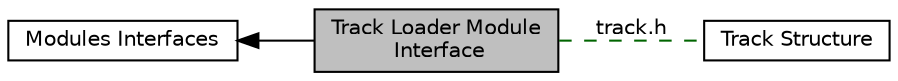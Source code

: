 digraph "Track Loader Module Interface"
{
  edge [fontname="Helvetica",fontsize="10",labelfontname="Helvetica",labelfontsize="10"];
  node [fontname="Helvetica",fontsize="10",shape=record];
  rankdir=LR;
  Node2 [label="Track Structure",height=0.2,width=0.4,color="black", fillcolor="white", style="filled",URL="$group__trackstruct.html",tooltip="This is the tracks structure definition. "];
  Node0 [label="Track Loader Module\l Interface",height=0.2,width=0.4,color="black", fillcolor="grey75", style="filled", fontcolor="black"];
  Node1 [label="Modules Interfaces",height=0.2,width=0.4,color="black", fillcolor="white", style="filled",URL="$group__modint.html",tooltip="These are the interfaces for dynamic modules. "];
  Node1->Node0 [shape=plaintext, dir="back", style="solid"];
  Node0->Node2 [shape=plaintext, label="track.h", color="darkgreen", dir="none", style="dashed"];
}
